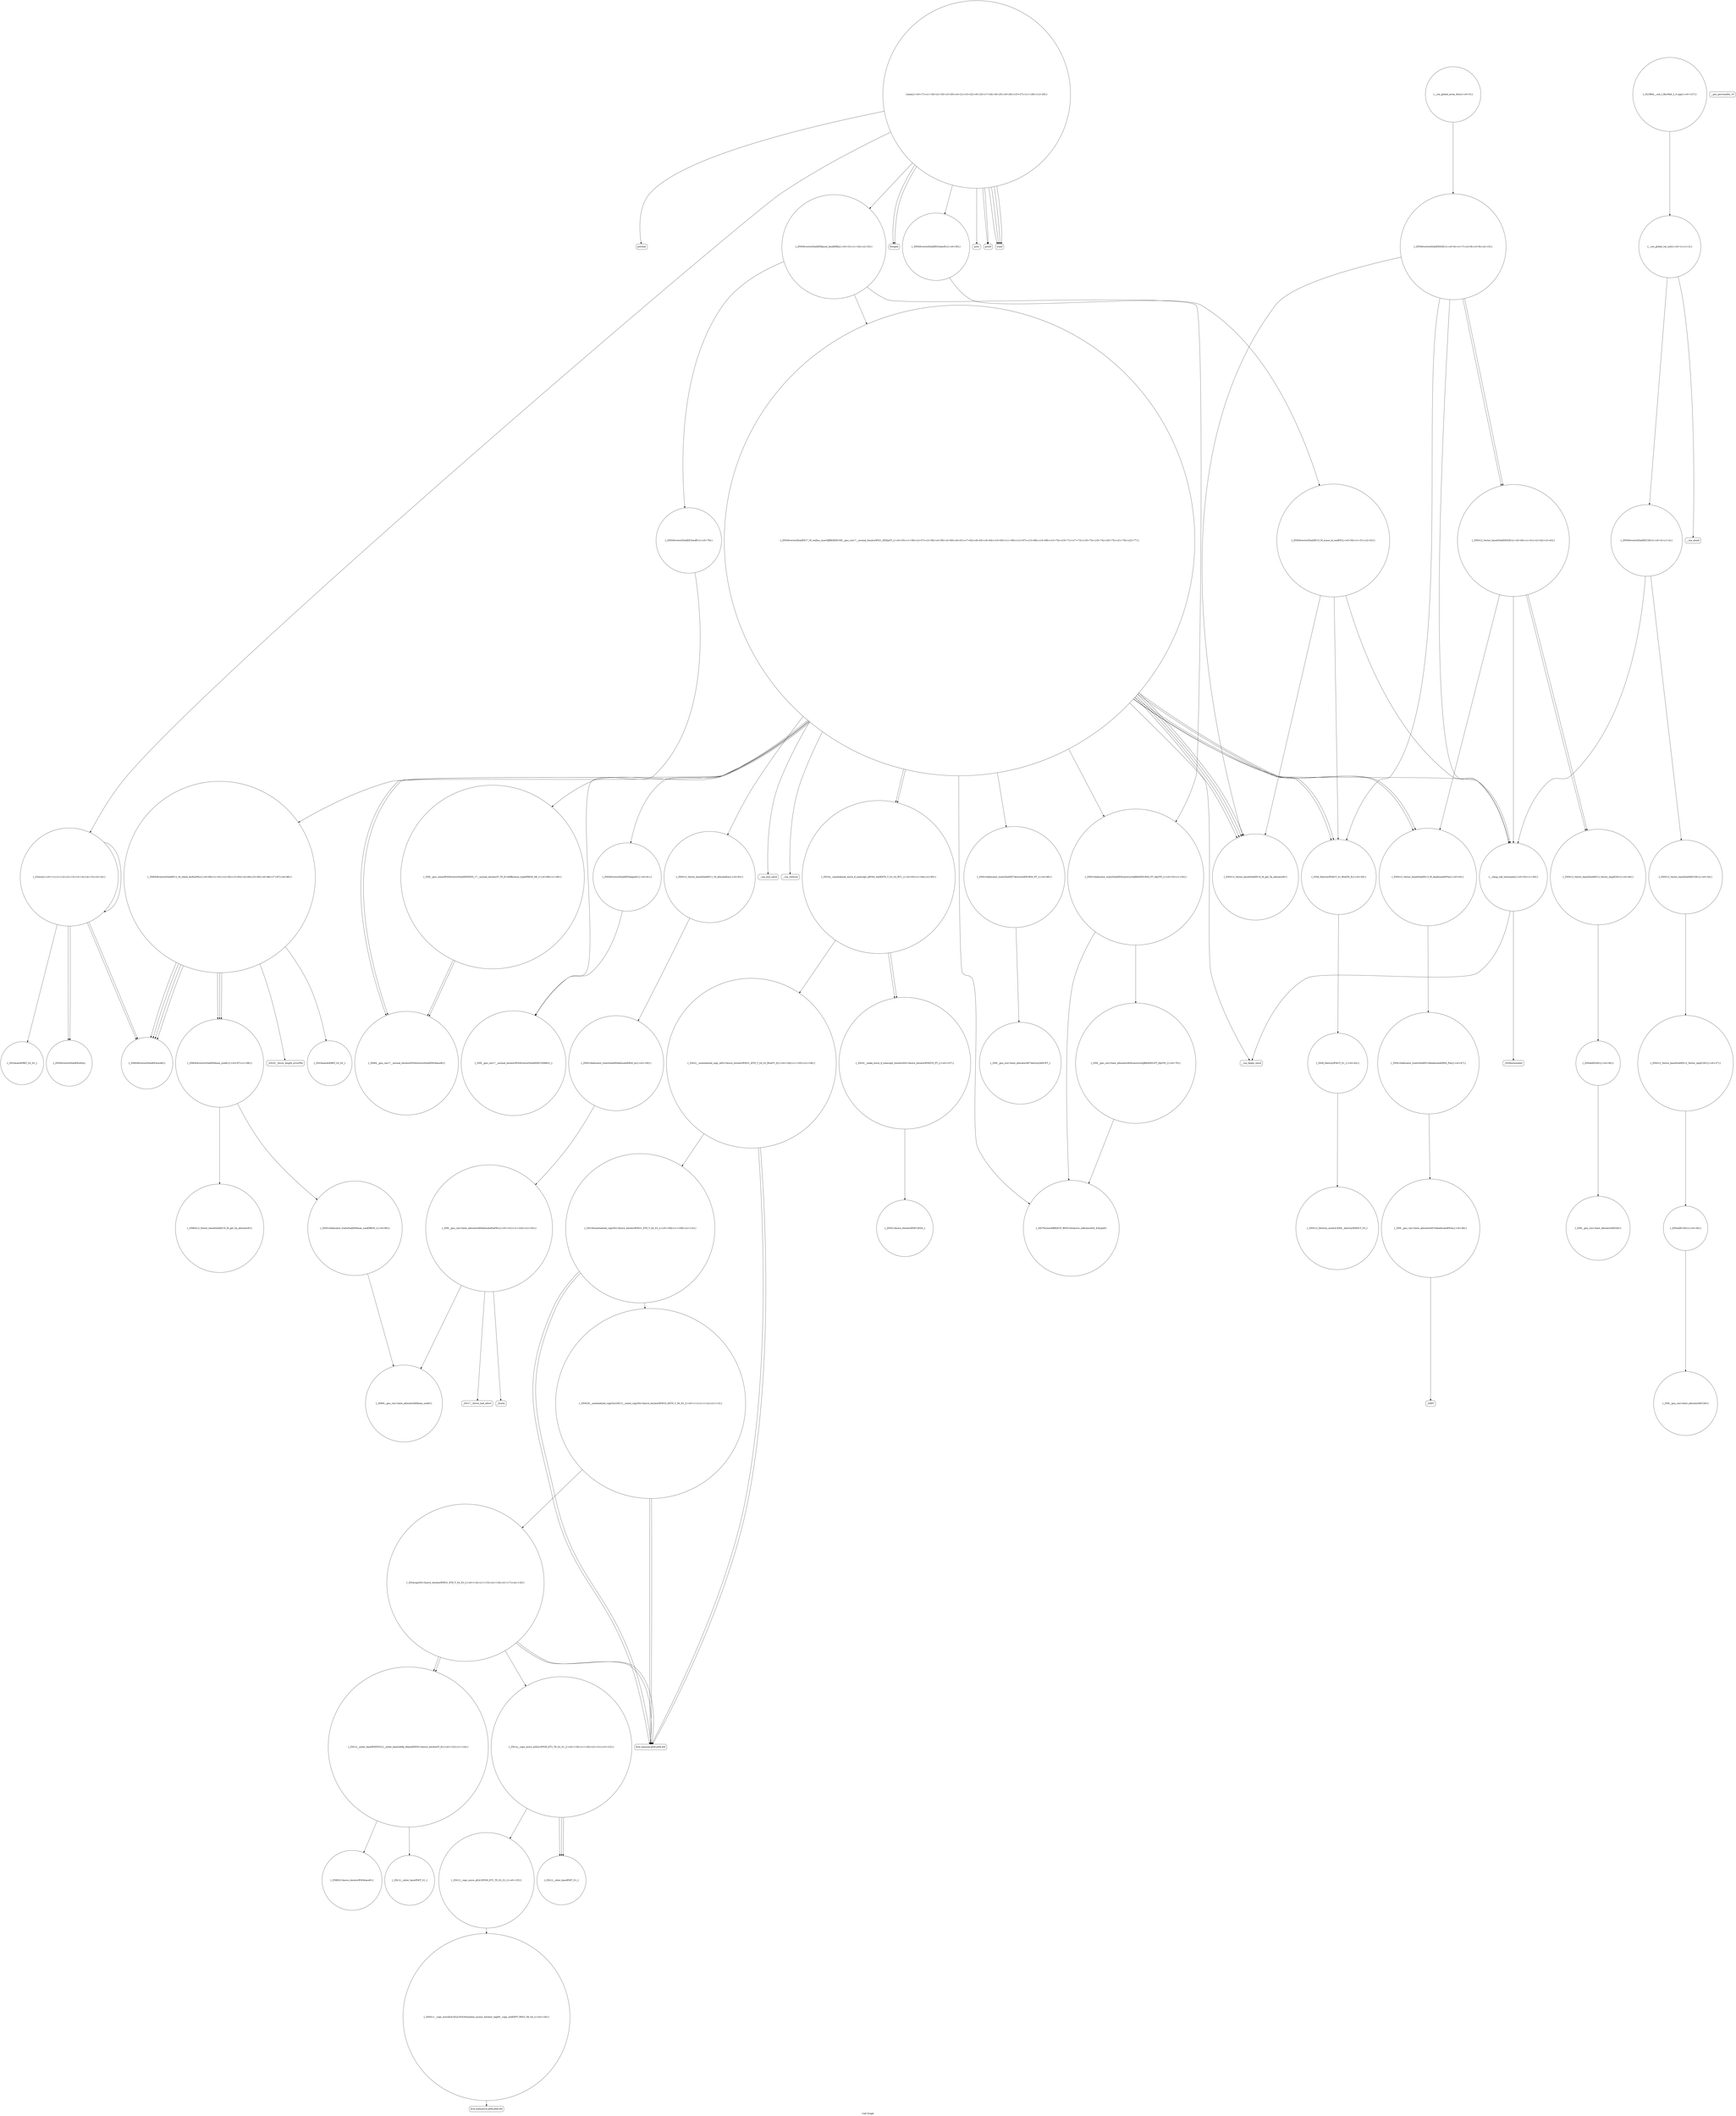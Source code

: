digraph "Call Graph" {
	label="Call Graph";

	Node0x55c4dc39a110 [shape=record,shape=circle,label="{__cxx_global_var_init|{<s0>1|<s1>2}}"];
	Node0x55c4dc39a110:s0 -> Node0x55c4dc39a190[color=black];
	Node0x55c4dc39a110:s1 -> Node0x55c4dc39a310[color=black];
	Node0x55c4dc39b790 [shape=record,shape=circle,label="{_ZNSt6vectorIiSaIiEE5beginEv|{<s0>91}}"];
	Node0x55c4dc39b790:s0 -> Node0x55c4dc39ce30[color=black];
	Node0x55c4dc39a490 [shape=record,shape=circle,label="{_ZNSt6vectorIiSaIiEEixEm}"];
	Node0x55c4dc39cb30 [shape=record,shape=circle,label="{_ZNKSt6vectorIiSaIiEE8max_sizeEv|{<s0>97|<s1>98}}"];
	Node0x55c4dc39cb30:s0 -> Node0x55c4dc39cd30[color=black];
	Node0x55c4dc39cb30:s1 -> Node0x55c4dc39ccb0[color=black];
	Node0x55c4dc39a810 [shape=record,shape=Mrecord,label="{printf}"];
	Node0x55c4dc39ceb0 [shape=record,shape=circle,label="{_ZNSt16allocator_traitsISaIiEE8allocateERS0_m|{<s0>100}}"];
	Node0x55c4dc39ceb0:s0 -> Node0x55c4dc39cf30[color=black];
	Node0x55c4dc39ab90 [shape=record,shape=Mrecord,label="{_ZSt9terminatev}"];
	Node0x55c4dc39d230 [shape=record,shape=Mrecord,label="{llvm.memcpy.p0i8.p0i8.i64}"];
	Node0x55c4dc39af10 [shape=record,shape=circle,label="{_ZSt8_DestroyIPiEvT_S1_|{<s0>44}}"];
	Node0x55c4dc39af10:s0 -> Node0x55c4dc39af90[color=black];
	Node0x55c4dc39d5b0 [shape=record,shape=circle,label="{_ZNSt11__copy_moveILb1ELb1ESt26random_access_iterator_tagE8__copy_mIiEEPT_PKS3_S6_S4_|{<s0>126}}"];
	Node0x55c4dc39d5b0:s0 -> Node0x55c4dc39d630[color=black];
	Node0x55c4dc39b290 [shape=record,shape=circle,label="{_ZNSaIiED2Ev|{<s0>49}}"];
	Node0x55c4dc39b290:s0 -> Node0x55c4dc39b310[color=black];
	Node0x55c4dc39b610 [shape=record,shape=circle,label="{_ZSt7forwardIRKiEOT_RNSt16remove_referenceIS2_E4typeE}"];
	Node0x55c4dc39a310 [shape=record,shape=Mrecord,label="{__cxa_atexit}"];
	Node0x55c4dc39c9b0 [shape=record,shape=circle,label="{_ZNSt16allocator_traitsISaIiEE7destroyIiEEvRS0_PT_|{<s0>96}}"];
	Node0x55c4dc39c9b0:s0 -> Node0x55c4dc39d830[color=black];
	Node0x55c4dc39a690 [shape=record,shape=Mrecord,label="{scanf}"];
	Node0x55c4dc39cd30 [shape=record,shape=circle,label="{_ZNKSt12_Vector_baseIiSaIiEE19_M_get_Tp_allocatorEv}"];
	Node0x55c4dc39aa10 [shape=record,shape=Mrecord,label="{__gxx_personality_v0}"];
	Node0x55c4dc39d0b0 [shape=record,shape=circle,label="{_ZSt22__uninitialized_copy_aISt13move_iteratorIPiES1_iET0_T_S4_S3_RSaIT1_E|{<s0>104|<s1>105|<s2>106}}"];
	Node0x55c4dc39d0b0:s0 -> Node0x55c4dc39d230[color=black];
	Node0x55c4dc39d0b0:s1 -> Node0x55c4dc39d230[color=black];
	Node0x55c4dc39d0b0:s2 -> Node0x55c4dc39d1b0[color=black];
	Node0x55c4dc39ad90 [shape=record,shape=circle,label="{_ZSt8_DestroyIPiiEvT_S1_RSaIT0_E|{<s0>39}}"];
	Node0x55c4dc39ad90:s0 -> Node0x55c4dc39af10[color=black];
	Node0x55c4dc39d430 [shape=record,shape=circle,label="{_ZSt12__miter_baseIPiEDTcl12__miter_basecldtfp_4baseEEESt13move_iteratorIT_E|{<s0>123|<s1>124}}"];
	Node0x55c4dc39d430:s0 -> Node0x55c4dc39d730[color=black];
	Node0x55c4dc39d430:s1 -> Node0x55c4dc39d6b0[color=black];
	Node0x55c4dc39b110 [shape=record,shape=circle,label="{_ZNSt16allocator_traitsISaIiEE10deallocateERS0_Pim|{<s0>47}}"];
	Node0x55c4dc39b110:s0 -> Node0x55c4dc39b190[color=black];
	Node0x55c4dc39d7b0 [shape=record,shape=circle,label="{_ZNSt13move_iteratorIPiEC2ES0_}"];
	Node0x55c4dc39b490 [shape=record,shape=circle,label="{_ZNSt6vectorIiSaIiEE17_M_realloc_insertIJRKiEEEvN9__gnu_cxx17__normal_iteratorIPiS1_EEDpOT_|{<s0>55|<s1>56|<s2>57|<s3>58|<s4>59|<s5>60|<s6>61|<s7>62|<s8>63|<s9>64|<s10>65|<s11>66|<s12>67|<s13>68|<s14>69|<s15>70|<s16>71|<s17>72|<s18>73|<s19>74|<s20>75|<s21>76|<s22>77}}"];
	Node0x55c4dc39b490:s0 -> Node0x55c4dc39b690[color=black];
	Node0x55c4dc39b490:s1 -> Node0x55c4dc39b790[color=black];
	Node0x55c4dc39b490:s2 -> Node0x55c4dc39b710[color=black];
	Node0x55c4dc39b490:s3 -> Node0x55c4dc39b810[color=black];
	Node0x55c4dc39b490:s4 -> Node0x55c4dc39b610[color=black];
	Node0x55c4dc39b490:s5 -> Node0x55c4dc39b410[color=black];
	Node0x55c4dc39b490:s6 -> Node0x55c4dc39c930[color=black];
	Node0x55c4dc39b490:s7 -> Node0x55c4dc39ae10[color=black];
	Node0x55c4dc39b490:s8 -> Node0x55c4dc39b890[color=black];
	Node0x55c4dc39b490:s9 -> Node0x55c4dc39c930[color=black];
	Node0x55c4dc39b490:s10 -> Node0x55c4dc39ae10[color=black];
	Node0x55c4dc39b490:s11 -> Node0x55c4dc39b890[color=black];
	Node0x55c4dc39b490:s12 -> Node0x55c4dc39ab10[color=black];
	Node0x55c4dc39b490:s13 -> Node0x55c4dc39c9b0[color=black];
	Node0x55c4dc39b490:s14 -> Node0x55c4dc39cab0[color=black];
	Node0x55c4dc39b490:s15 -> Node0x55c4dc39ae10[color=black];
	Node0x55c4dc39b490:s16 -> Node0x55c4dc39ad90[color=black];
	Node0x55c4dc39b490:s17 -> Node0x55c4dc39b010[color=black];
	Node0x55c4dc39b490:s18 -> Node0x55c4dc39ca30[color=black];
	Node0x55c4dc39b490:s19 -> Node0x55c4dc39ae10[color=black];
	Node0x55c4dc39b490:s20 -> Node0x55c4dc39ad90[color=black];
	Node0x55c4dc39b490:s21 -> Node0x55c4dc39b010[color=black];
	Node0x55c4dc39b490:s22 -> Node0x55c4dc39aa90[color=black];
	Node0x55c4dc39a190 [shape=record,shape=circle,label="{_ZNSt6vectorIiSaIiEEC2Ev|{<s0>3|<s1>4}}"];
	Node0x55c4dc39a190:s0 -> Node0x55c4dc39a990[color=black];
	Node0x55c4dc39a190:s1 -> Node0x55c4dc39aa90[color=black];
	Node0x55c4dc39b810 [shape=record,shape=circle,label="{_ZNSt12_Vector_baseIiSaIiEE11_M_allocateEm|{<s0>92}}"];
	Node0x55c4dc39b810:s0 -> Node0x55c4dc39ceb0[color=black];
	Node0x55c4dc39a510 [shape=record,shape=circle,label="{_ZSt3maxIiERKT_S2_S2_}"];
	Node0x55c4dc39cbb0 [shape=record,shape=Mrecord,label="{_ZSt20__throw_length_errorPKc}"];
	Node0x55c4dc39a890 [shape=record,shape=Mrecord,label="{putchar}"];
	Node0x55c4dc39cf30 [shape=record,shape=circle,label="{_ZN9__gnu_cxx13new_allocatorIiE8allocateEmPKv|{<s0>101|<s1>102|<s2>103}}"];
	Node0x55c4dc39cf30:s0 -> Node0x55c4dc39cdb0[color=black];
	Node0x55c4dc39cf30:s1 -> Node0x55c4dc39cfb0[color=black];
	Node0x55c4dc39cf30:s2 -> Node0x55c4dc39d030[color=black];
	Node0x55c4dc39ac10 [shape=record,shape=circle,label="{_ZNSt12_Vector_baseIiSaIiEE12_Vector_implC2Ev|{<s0>37}}"];
	Node0x55c4dc39ac10:s0 -> Node0x55c4dc39ac90[color=black];
	Node0x55c4dc39d2b0 [shape=record,shape=circle,label="{_ZNSt20__uninitialized_copyILb1EE13__uninit_copyISt13move_iteratorIPiES3_EET0_T_S6_S5_|{<s0>111|<s1>112|<s2>113}}"];
	Node0x55c4dc39d2b0:s0 -> Node0x55c4dc39d230[color=black];
	Node0x55c4dc39d2b0:s1 -> Node0x55c4dc39d230[color=black];
	Node0x55c4dc39d2b0:s2 -> Node0x55c4dc39d330[color=black];
	Node0x55c4dc39af90 [shape=record,shape=circle,label="{_ZNSt12_Destroy_auxILb1EE9__destroyIPiEEvT_S3_}"];
	Node0x55c4dc39d630 [shape=record,shape=Mrecord,label="{llvm.memmove.p0i8.p0i8.i64}"];
	Node0x55c4dc39b310 [shape=record,shape=circle,label="{_ZN9__gnu_cxx13new_allocatorIiED2Ev}"];
	Node0x55c4dc39b690 [shape=record,shape=circle,label="{_ZNKSt6vectorIiSaIiEE12_M_check_lenEmPKc|{<s0>80|<s1>81|<s2>82|<s3>83|<s4>84|<s5>85|<s6>86|<s7>87|<s8>88}}"];
	Node0x55c4dc39b690:s0 -> Node0x55c4dc39cb30[color=black];
	Node0x55c4dc39b690:s1 -> Node0x55c4dc39a410[color=black];
	Node0x55c4dc39b690:s2 -> Node0x55c4dc39cbb0[color=black];
	Node0x55c4dc39b690:s3 -> Node0x55c4dc39a410[color=black];
	Node0x55c4dc39b690:s4 -> Node0x55c4dc39a410[color=black];
	Node0x55c4dc39b690:s5 -> Node0x55c4dc39cc30[color=black];
	Node0x55c4dc39b690:s6 -> Node0x55c4dc39a410[color=black];
	Node0x55c4dc39b690:s7 -> Node0x55c4dc39cb30[color=black];
	Node0x55c4dc39b690:s8 -> Node0x55c4dc39cb30[color=black];
	Node0x55c4dc39a390 [shape=record,shape=circle,label="{_Z3recii|{<s0>11|<s1>12|<s2>13|<s3>14|<s4>15|<s5>16}}"];
	Node0x55c4dc39a390:s0 -> Node0x55c4dc39a410[color=black];
	Node0x55c4dc39a390:s1 -> Node0x55c4dc39a490[color=black];
	Node0x55c4dc39a390:s2 -> Node0x55c4dc39a510[color=black];
	Node0x55c4dc39a390:s3 -> Node0x55c4dc39a390[color=black];
	Node0x55c4dc39a390:s4 -> Node0x55c4dc39a410[color=black];
	Node0x55c4dc39a390:s5 -> Node0x55c4dc39a490[color=black];
	Node0x55c4dc39ca30 [shape=record,shape=Mrecord,label="{__cxa_rethrow}"];
	Node0x55c4dc39a710 [shape=record,shape=circle,label="{_ZNSt6vectorIiSaIiEE5clearEv|{<s0>30}}"];
	Node0x55c4dc39a710:s0 -> Node0x55c4dc39b390[color=black];
	Node0x55c4dc39cdb0 [shape=record,shape=circle,label="{_ZNK9__gnu_cxx13new_allocatorIiE8max_sizeEv}"];
	Node0x55c4dc39aa90 [shape=record,shape=circle,label="{__clang_call_terminate|{<s0>35|<s1>36}}"];
	Node0x55c4dc39aa90:s0 -> Node0x55c4dc39ab10[color=black];
	Node0x55c4dc39aa90:s1 -> Node0x55c4dc39ab90[color=black];
	Node0x55c4dc39d130 [shape=record,shape=circle,label="{_ZSt32__make_move_if_noexcept_iteratorIiSt13move_iteratorIPiEET0_PT_|{<s0>107}}"];
	Node0x55c4dc39d130:s0 -> Node0x55c4dc39d7b0[color=black];
	Node0x55c4dc39ae10 [shape=record,shape=circle,label="{_ZNSt12_Vector_baseIiSaIiEE19_M_get_Tp_allocatorEv}"];
	Node0x55c4dc39d4b0 [shape=record,shape=circle,label="{_ZSt13__copy_move_aILb1EPiS0_ET1_T0_S2_S1_|{<s0>125}}"];
	Node0x55c4dc39d4b0:s0 -> Node0x55c4dc39d5b0[color=black];
	Node0x55c4dc39b190 [shape=record,shape=circle,label="{_ZN9__gnu_cxx13new_allocatorIiE10deallocateEPim|{<s0>48}}"];
	Node0x55c4dc39b190:s0 -> Node0x55c4dc39b210[color=black];
	Node0x55c4dc39d830 [shape=record,shape=circle,label="{_ZN9__gnu_cxx13new_allocatorIiE7destroyIiEEvPT_}"];
	Node0x55c4dc39b510 [shape=record,shape=circle,label="{_ZNSt6vectorIiSaIiEE3endEv|{<s0>78}}"];
	Node0x55c4dc39b510:s0 -> Node0x55c4dc39ce30[color=black];
	Node0x55c4dc39a210 [shape=record,shape=circle,label="{__cxx_global_array_dtor|{<s0>5}}"];
	Node0x55c4dc39a210:s0 -> Node0x55c4dc39a290[color=black];
	Node0x55c4dc39b890 [shape=record,shape=circle,label="{_ZSt34__uninitialized_move_if_noexcept_aIPiS0_SaIiEET0_T_S3_S2_RT1_|{<s0>93|<s1>94|<s2>95}}"];
	Node0x55c4dc39b890:s0 -> Node0x55c4dc39d130[color=black];
	Node0x55c4dc39b890:s1 -> Node0x55c4dc39d130[color=black];
	Node0x55c4dc39b890:s2 -> Node0x55c4dc39d0b0[color=black];
	Node0x55c4dc39a590 [shape=record,shape=circle,label="{main|{<s0>17|<s1>18|<s2>19|<s3>20|<s4>21|<s5>22|<s6>23|<s7>24|<s8>25|<s9>26|<s10>27|<s11>28|<s12>29}}"];
	Node0x55c4dc39a590:s0 -> Node0x55c4dc39a610[color=black];
	Node0x55c4dc39a590:s1 -> Node0x55c4dc39a610[color=black];
	Node0x55c4dc39a590:s2 -> Node0x55c4dc39a690[color=black];
	Node0x55c4dc39a590:s3 -> Node0x55c4dc39a690[color=black];
	Node0x55c4dc39a590:s4 -> Node0x55c4dc39a710[color=black];
	Node0x55c4dc39a590:s5 -> Node0x55c4dc39a690[color=black];
	Node0x55c4dc39a590:s6 -> Node0x55c4dc39a690[color=black];
	Node0x55c4dc39a590:s7 -> Node0x55c4dc39a790[color=black];
	Node0x55c4dc39a590:s8 -> Node0x55c4dc39a390[color=black];
	Node0x55c4dc39a590:s9 -> Node0x55c4dc39a810[color=black];
	Node0x55c4dc39a590:s10 -> Node0x55c4dc39a890[color=black];
	Node0x55c4dc39a590:s11 -> Node0x55c4dc39a810[color=black];
	Node0x55c4dc39a590:s12 -> Node0x55c4dc39a910[color=black];
	Node0x55c4dc39cc30 [shape=record,shape=circle,label="{_ZSt3maxImERKT_S2_S2_}"];
	Node0x55c4dc39a910 [shape=record,shape=Mrecord,label="{puts}"];
	Node0x55c4dc39cfb0 [shape=record,shape=Mrecord,label="{_ZSt17__throw_bad_allocv}"];
	Node0x55c4dc39ac90 [shape=record,shape=circle,label="{_ZNSaIiEC2Ev|{<s0>38}}"];
	Node0x55c4dc39ac90:s0 -> Node0x55c4dc39ad10[color=black];
	Node0x55c4dc39d330 [shape=record,shape=circle,label="{_ZSt4copyISt13move_iteratorIPiES1_ET0_T_S4_S3_|{<s0>114|<s1>115|<s2>116|<s3>117|<s4>118}}"];
	Node0x55c4dc39d330:s0 -> Node0x55c4dc39d230[color=black];
	Node0x55c4dc39d330:s1 -> Node0x55c4dc39d430[color=black];
	Node0x55c4dc39d330:s2 -> Node0x55c4dc39d230[color=black];
	Node0x55c4dc39d330:s3 -> Node0x55c4dc39d430[color=black];
	Node0x55c4dc39d330:s4 -> Node0x55c4dc39d3b0[color=black];
	Node0x55c4dc39b010 [shape=record,shape=circle,label="{_ZNSt12_Vector_baseIiSaIiEE13_M_deallocateEPim|{<s0>45}}"];
	Node0x55c4dc39b010:s0 -> Node0x55c4dc39b110[color=black];
	Node0x55c4dc39d6b0 [shape=record,shape=circle,label="{_ZSt12__miter_baseIPiET_S1_}"];
	Node0x55c4dc39b390 [shape=record,shape=circle,label="{_ZNSt6vectorIiSaIiEE15_M_erase_at_endEPi|{<s0>50|<s1>51|<s2>52}}"];
	Node0x55c4dc39b390:s0 -> Node0x55c4dc39ae10[color=black];
	Node0x55c4dc39b390:s1 -> Node0x55c4dc39ad90[color=black];
	Node0x55c4dc39b390:s2 -> Node0x55c4dc39aa90[color=black];
	Node0x55c4dc39b710 [shape=record,shape=circle,label="{_ZN9__gnu_cxxmiIPiSt6vectorIiSaIiEEEENS_17__normal_iteratorIT_T0_E15difference_typeERKS8_SB_|{<s0>89|<s1>90}}"];
	Node0x55c4dc39b710:s0 -> Node0x55c4dc39c930[color=black];
	Node0x55c4dc39b710:s1 -> Node0x55c4dc39c930[color=black];
	Node0x55c4dc39a410 [shape=record,shape=circle,label="{_ZNKSt6vectorIiSaIiEE4sizeEv}"];
	Node0x55c4dc39cab0 [shape=record,shape=Mrecord,label="{__cxa_end_catch}"];
	Node0x55c4dc39a790 [shape=record,shape=circle,label="{_ZNSt6vectorIiSaIiEE9push_backERKi|{<s0>31|<s1>32|<s2>33}}"];
	Node0x55c4dc39a790:s0 -> Node0x55c4dc39b410[color=black];
	Node0x55c4dc39a790:s1 -> Node0x55c4dc39b510[color=black];
	Node0x55c4dc39a790:s2 -> Node0x55c4dc39b490[color=black];
	Node0x55c4dc39ce30 [shape=record,shape=circle,label="{_ZN9__gnu_cxx17__normal_iteratorIPiSt6vectorIiSaIiEEEC2ERKS1_}"];
	Node0x55c4dc39ab10 [shape=record,shape=Mrecord,label="{__cxa_begin_catch}"];
	Node0x55c4dc39d1b0 [shape=record,shape=circle,label="{_ZSt18uninitialized_copyISt13move_iteratorIPiES1_ET0_T_S4_S3_|{<s0>108|<s1>109|<s2>110}}"];
	Node0x55c4dc39d1b0:s0 -> Node0x55c4dc39d230[color=black];
	Node0x55c4dc39d1b0:s1 -> Node0x55c4dc39d230[color=black];
	Node0x55c4dc39d1b0:s2 -> Node0x55c4dc39d2b0[color=black];
	Node0x55c4dc39ae90 [shape=record,shape=circle,label="{_ZNSt12_Vector_baseIiSaIiEED2Ev|{<s0>40|<s1>41|<s2>42|<s3>43}}"];
	Node0x55c4dc39ae90:s0 -> Node0x55c4dc39b010[color=black];
	Node0x55c4dc39ae90:s1 -> Node0x55c4dc39b090[color=black];
	Node0x55c4dc39ae90:s2 -> Node0x55c4dc39b090[color=black];
	Node0x55c4dc39ae90:s3 -> Node0x55c4dc39aa90[color=black];
	Node0x55c4dc39d530 [shape=record,shape=circle,label="{_ZSt12__niter_baseIPiET_S1_}"];
	Node0x55c4dc39b210 [shape=record,shape=Mrecord,label="{_ZdlPv}"];
	Node0x55c4dc39d8b0 [shape=record,shape=circle,label="{_GLOBAL__sub_I_Ra16bit_2_0.cpp|{<s0>127}}"];
	Node0x55c4dc39d8b0:s0 -> Node0x55c4dc39a110[color=black];
	Node0x55c4dc39b590 [shape=record,shape=circle,label="{_ZN9__gnu_cxx13new_allocatorIiE9constructIiJRKiEEEvPT_DpOT0_|{<s0>79}}"];
	Node0x55c4dc39b590:s0 -> Node0x55c4dc39b610[color=black];
	Node0x55c4dc39a290 [shape=record,shape=circle,label="{_ZNSt6vectorIiSaIiEED2Ev|{<s0>6|<s1>7|<s2>8|<s3>9|<s4>10}}"];
	Node0x55c4dc39a290:s0 -> Node0x55c4dc39ae10[color=black];
	Node0x55c4dc39a290:s1 -> Node0x55c4dc39ad90[color=black];
	Node0x55c4dc39a290:s2 -> Node0x55c4dc39ae90[color=black];
	Node0x55c4dc39a290:s3 -> Node0x55c4dc39ae90[color=black];
	Node0x55c4dc39a290:s4 -> Node0x55c4dc39aa90[color=black];
	Node0x55c4dc39c930 [shape=record,shape=circle,label="{_ZNK9__gnu_cxx17__normal_iteratorIPiSt6vectorIiSaIiEEE4baseEv}"];
	Node0x55c4dc39a610 [shape=record,shape=Mrecord,label="{freopen}"];
	Node0x55c4dc39ccb0 [shape=record,shape=circle,label="{_ZNSt16allocator_traitsISaIiEE8max_sizeERKS0_|{<s0>99}}"];
	Node0x55c4dc39ccb0:s0 -> Node0x55c4dc39cdb0[color=black];
	Node0x55c4dc39a990 [shape=record,shape=circle,label="{_ZNSt12_Vector_baseIiSaIiEEC2Ev|{<s0>34}}"];
	Node0x55c4dc39a990:s0 -> Node0x55c4dc39ac10[color=black];
	Node0x55c4dc39d030 [shape=record,shape=Mrecord,label="{_Znwm}"];
	Node0x55c4dc39ad10 [shape=record,shape=circle,label="{_ZN9__gnu_cxx13new_allocatorIiEC2Ev}"];
	Node0x55c4dc39d3b0 [shape=record,shape=circle,label="{_ZSt14__copy_move_a2ILb1EPiS0_ET1_T0_S2_S1_|{<s0>119|<s1>120|<s2>121|<s3>122}}"];
	Node0x55c4dc39d3b0:s0 -> Node0x55c4dc39d530[color=black];
	Node0x55c4dc39d3b0:s1 -> Node0x55c4dc39d530[color=black];
	Node0x55c4dc39d3b0:s2 -> Node0x55c4dc39d530[color=black];
	Node0x55c4dc39d3b0:s3 -> Node0x55c4dc39d4b0[color=black];
	Node0x55c4dc39b090 [shape=record,shape=circle,label="{_ZNSt12_Vector_baseIiSaIiEE12_Vector_implD2Ev|{<s0>46}}"];
	Node0x55c4dc39b090:s0 -> Node0x55c4dc39b290[color=black];
	Node0x55c4dc39d730 [shape=record,shape=circle,label="{_ZNKSt13move_iteratorIPiE4baseEv}"];
	Node0x55c4dc39b410 [shape=record,shape=circle,label="{_ZNSt16allocator_traitsISaIiEE9constructIiJRKiEEEvRS0_PT_DpOT0_|{<s0>53|<s1>54}}"];
	Node0x55c4dc39b410:s0 -> Node0x55c4dc39b610[color=black];
	Node0x55c4dc39b410:s1 -> Node0x55c4dc39b590[color=black];
}
